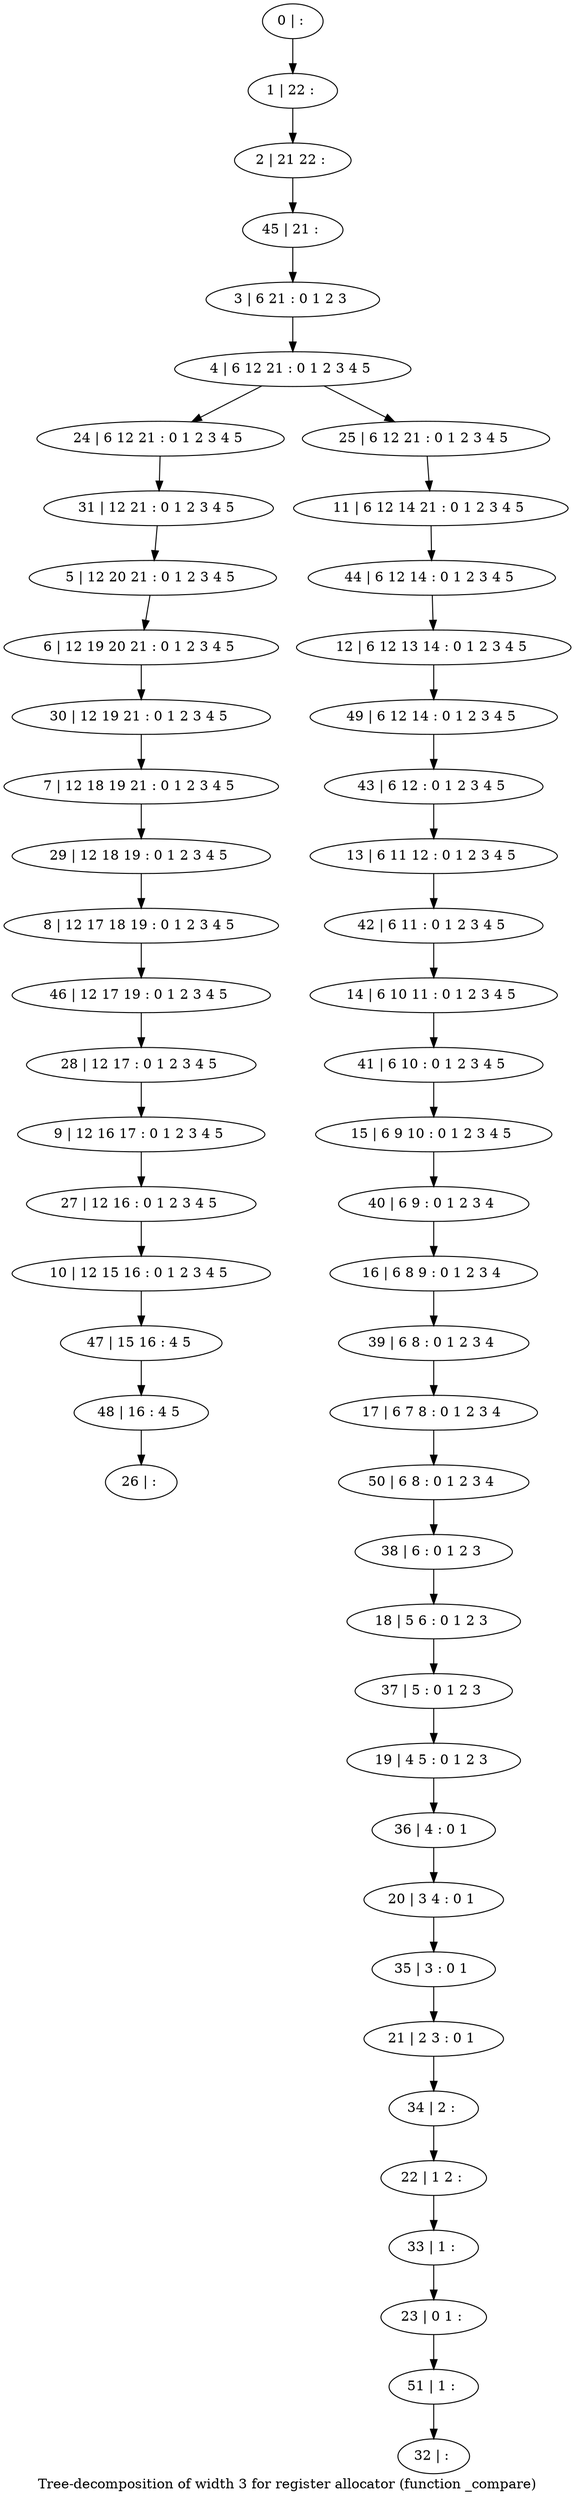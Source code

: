 digraph G {
graph [label="Tree-decomposition of width 3 for register allocator (function _compare)"]
0[label="0 | : "];
1[label="1 | 22 : "];
2[label="2 | 21 22 : "];
3[label="3 | 6 21 : 0 1 2 3 "];
4[label="4 | 6 12 21 : 0 1 2 3 4 5 "];
5[label="5 | 12 20 21 : 0 1 2 3 4 5 "];
6[label="6 | 12 19 20 21 : 0 1 2 3 4 5 "];
7[label="7 | 12 18 19 21 : 0 1 2 3 4 5 "];
8[label="8 | 12 17 18 19 : 0 1 2 3 4 5 "];
9[label="9 | 12 16 17 : 0 1 2 3 4 5 "];
10[label="10 | 12 15 16 : 0 1 2 3 4 5 "];
11[label="11 | 6 12 14 21 : 0 1 2 3 4 5 "];
12[label="12 | 6 12 13 14 : 0 1 2 3 4 5 "];
13[label="13 | 6 11 12 : 0 1 2 3 4 5 "];
14[label="14 | 6 10 11 : 0 1 2 3 4 5 "];
15[label="15 | 6 9 10 : 0 1 2 3 4 5 "];
16[label="16 | 6 8 9 : 0 1 2 3 4 "];
17[label="17 | 6 7 8 : 0 1 2 3 4 "];
18[label="18 | 5 6 : 0 1 2 3 "];
19[label="19 | 4 5 : 0 1 2 3 "];
20[label="20 | 3 4 : 0 1 "];
21[label="21 | 2 3 : 0 1 "];
22[label="22 | 1 2 : "];
23[label="23 | 0 1 : "];
24[label="24 | 6 12 21 : 0 1 2 3 4 5 "];
25[label="25 | 6 12 21 : 0 1 2 3 4 5 "];
26[label="26 | : "];
27[label="27 | 12 16 : 0 1 2 3 4 5 "];
28[label="28 | 12 17 : 0 1 2 3 4 5 "];
29[label="29 | 12 18 19 : 0 1 2 3 4 5 "];
30[label="30 | 12 19 21 : 0 1 2 3 4 5 "];
31[label="31 | 12 21 : 0 1 2 3 4 5 "];
32[label="32 | : "];
33[label="33 | 1 : "];
34[label="34 | 2 : "];
35[label="35 | 3 : 0 1 "];
36[label="36 | 4 : 0 1 "];
37[label="37 | 5 : 0 1 2 3 "];
38[label="38 | 6 : 0 1 2 3 "];
39[label="39 | 6 8 : 0 1 2 3 4 "];
40[label="40 | 6 9 : 0 1 2 3 4 "];
41[label="41 | 6 10 : 0 1 2 3 4 5 "];
42[label="42 | 6 11 : 0 1 2 3 4 5 "];
43[label="43 | 6 12 : 0 1 2 3 4 5 "];
44[label="44 | 6 12 14 : 0 1 2 3 4 5 "];
45[label="45 | 21 : "];
46[label="46 | 12 17 19 : 0 1 2 3 4 5 "];
47[label="47 | 15 16 : 4 5 "];
48[label="48 | 16 : 4 5 "];
49[label="49 | 6 12 14 : 0 1 2 3 4 5 "];
50[label="50 | 6 8 : 0 1 2 3 4 "];
51[label="51 | 1 : "];
0->1 ;
1->2 ;
3->4 ;
5->6 ;
4->24 ;
25->11 ;
4->25 ;
27->10 ;
9->27 ;
28->9 ;
29->8 ;
7->29 ;
30->7 ;
6->30 ;
31->5 ;
24->31 ;
33->23 ;
22->33 ;
34->22 ;
21->34 ;
35->21 ;
20->35 ;
36->20 ;
19->36 ;
37->19 ;
18->37 ;
38->18 ;
39->17 ;
16->39 ;
40->16 ;
15->40 ;
41->15 ;
14->41 ;
42->14 ;
13->42 ;
43->13 ;
44->12 ;
11->44 ;
45->3 ;
2->45 ;
46->28 ;
8->46 ;
10->47 ;
48->26 ;
47->48 ;
49->43 ;
12->49 ;
50->38 ;
17->50 ;
51->32 ;
23->51 ;
}
